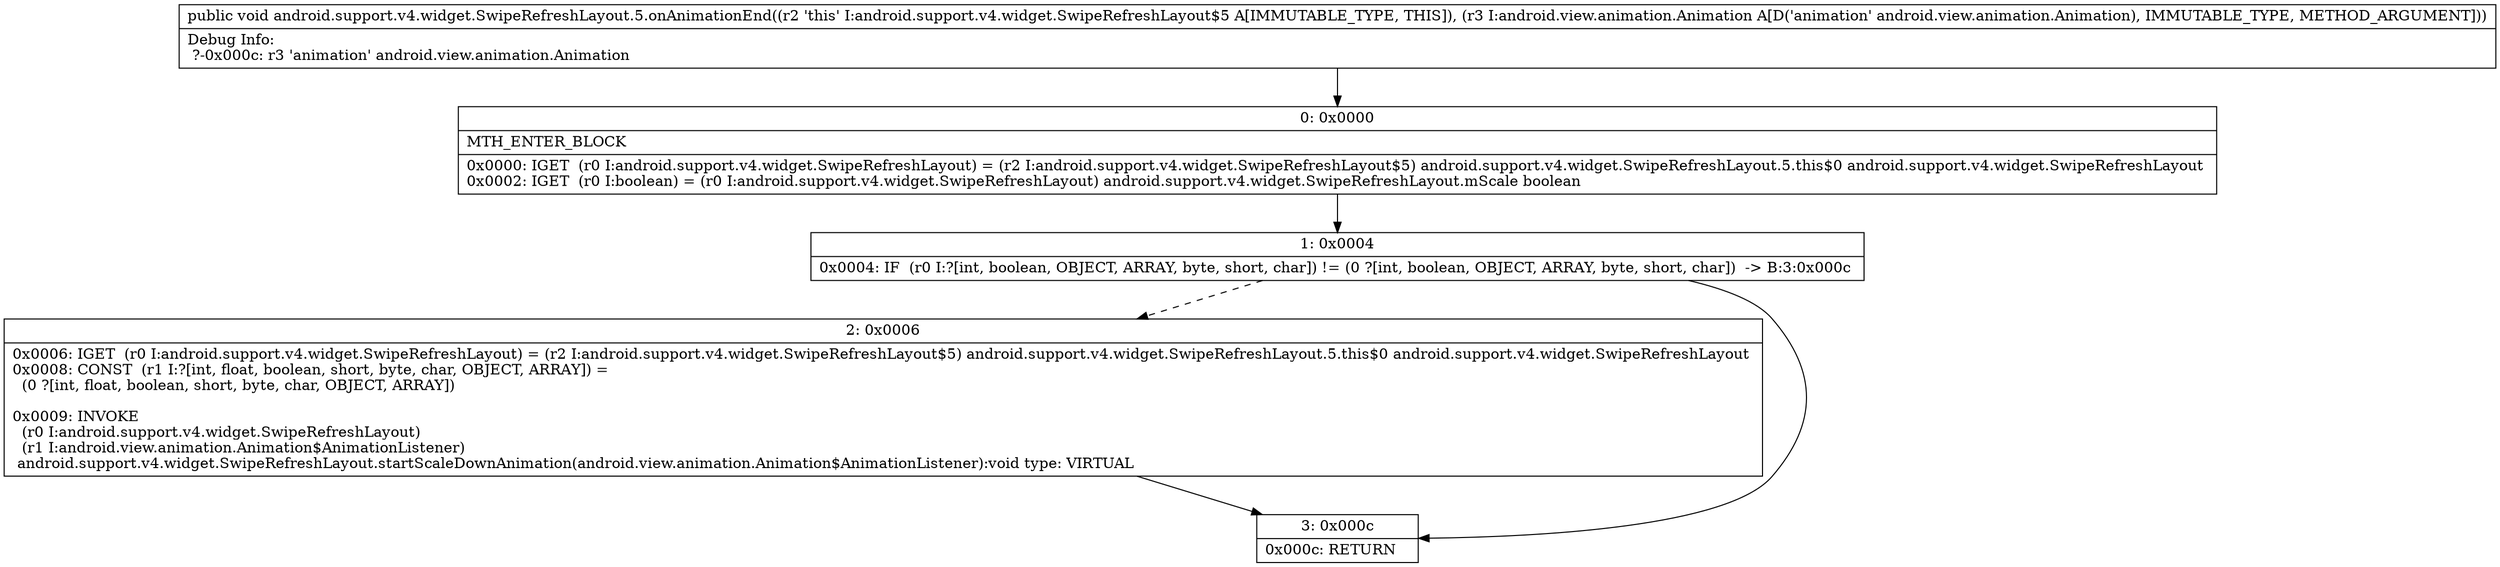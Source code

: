 digraph "CFG forandroid.support.v4.widget.SwipeRefreshLayout.5.onAnimationEnd(Landroid\/view\/animation\/Animation;)V" {
Node_0 [shape=record,label="{0\:\ 0x0000|MTH_ENTER_BLOCK\l|0x0000: IGET  (r0 I:android.support.v4.widget.SwipeRefreshLayout) = (r2 I:android.support.v4.widget.SwipeRefreshLayout$5) android.support.v4.widget.SwipeRefreshLayout.5.this$0 android.support.v4.widget.SwipeRefreshLayout \l0x0002: IGET  (r0 I:boolean) = (r0 I:android.support.v4.widget.SwipeRefreshLayout) android.support.v4.widget.SwipeRefreshLayout.mScale boolean \l}"];
Node_1 [shape=record,label="{1\:\ 0x0004|0x0004: IF  (r0 I:?[int, boolean, OBJECT, ARRAY, byte, short, char]) != (0 ?[int, boolean, OBJECT, ARRAY, byte, short, char])  \-\> B:3:0x000c \l}"];
Node_2 [shape=record,label="{2\:\ 0x0006|0x0006: IGET  (r0 I:android.support.v4.widget.SwipeRefreshLayout) = (r2 I:android.support.v4.widget.SwipeRefreshLayout$5) android.support.v4.widget.SwipeRefreshLayout.5.this$0 android.support.v4.widget.SwipeRefreshLayout \l0x0008: CONST  (r1 I:?[int, float, boolean, short, byte, char, OBJECT, ARRAY]) = \l  (0 ?[int, float, boolean, short, byte, char, OBJECT, ARRAY])\l \l0x0009: INVOKE  \l  (r0 I:android.support.v4.widget.SwipeRefreshLayout)\l  (r1 I:android.view.animation.Animation$AnimationListener)\l android.support.v4.widget.SwipeRefreshLayout.startScaleDownAnimation(android.view.animation.Animation$AnimationListener):void type: VIRTUAL \l}"];
Node_3 [shape=record,label="{3\:\ 0x000c|0x000c: RETURN   \l}"];
MethodNode[shape=record,label="{public void android.support.v4.widget.SwipeRefreshLayout.5.onAnimationEnd((r2 'this' I:android.support.v4.widget.SwipeRefreshLayout$5 A[IMMUTABLE_TYPE, THIS]), (r3 I:android.view.animation.Animation A[D('animation' android.view.animation.Animation), IMMUTABLE_TYPE, METHOD_ARGUMENT]))  | Debug Info:\l  ?\-0x000c: r3 'animation' android.view.animation.Animation\l}"];
MethodNode -> Node_0;
Node_0 -> Node_1;
Node_1 -> Node_2[style=dashed];
Node_1 -> Node_3;
Node_2 -> Node_3;
}

